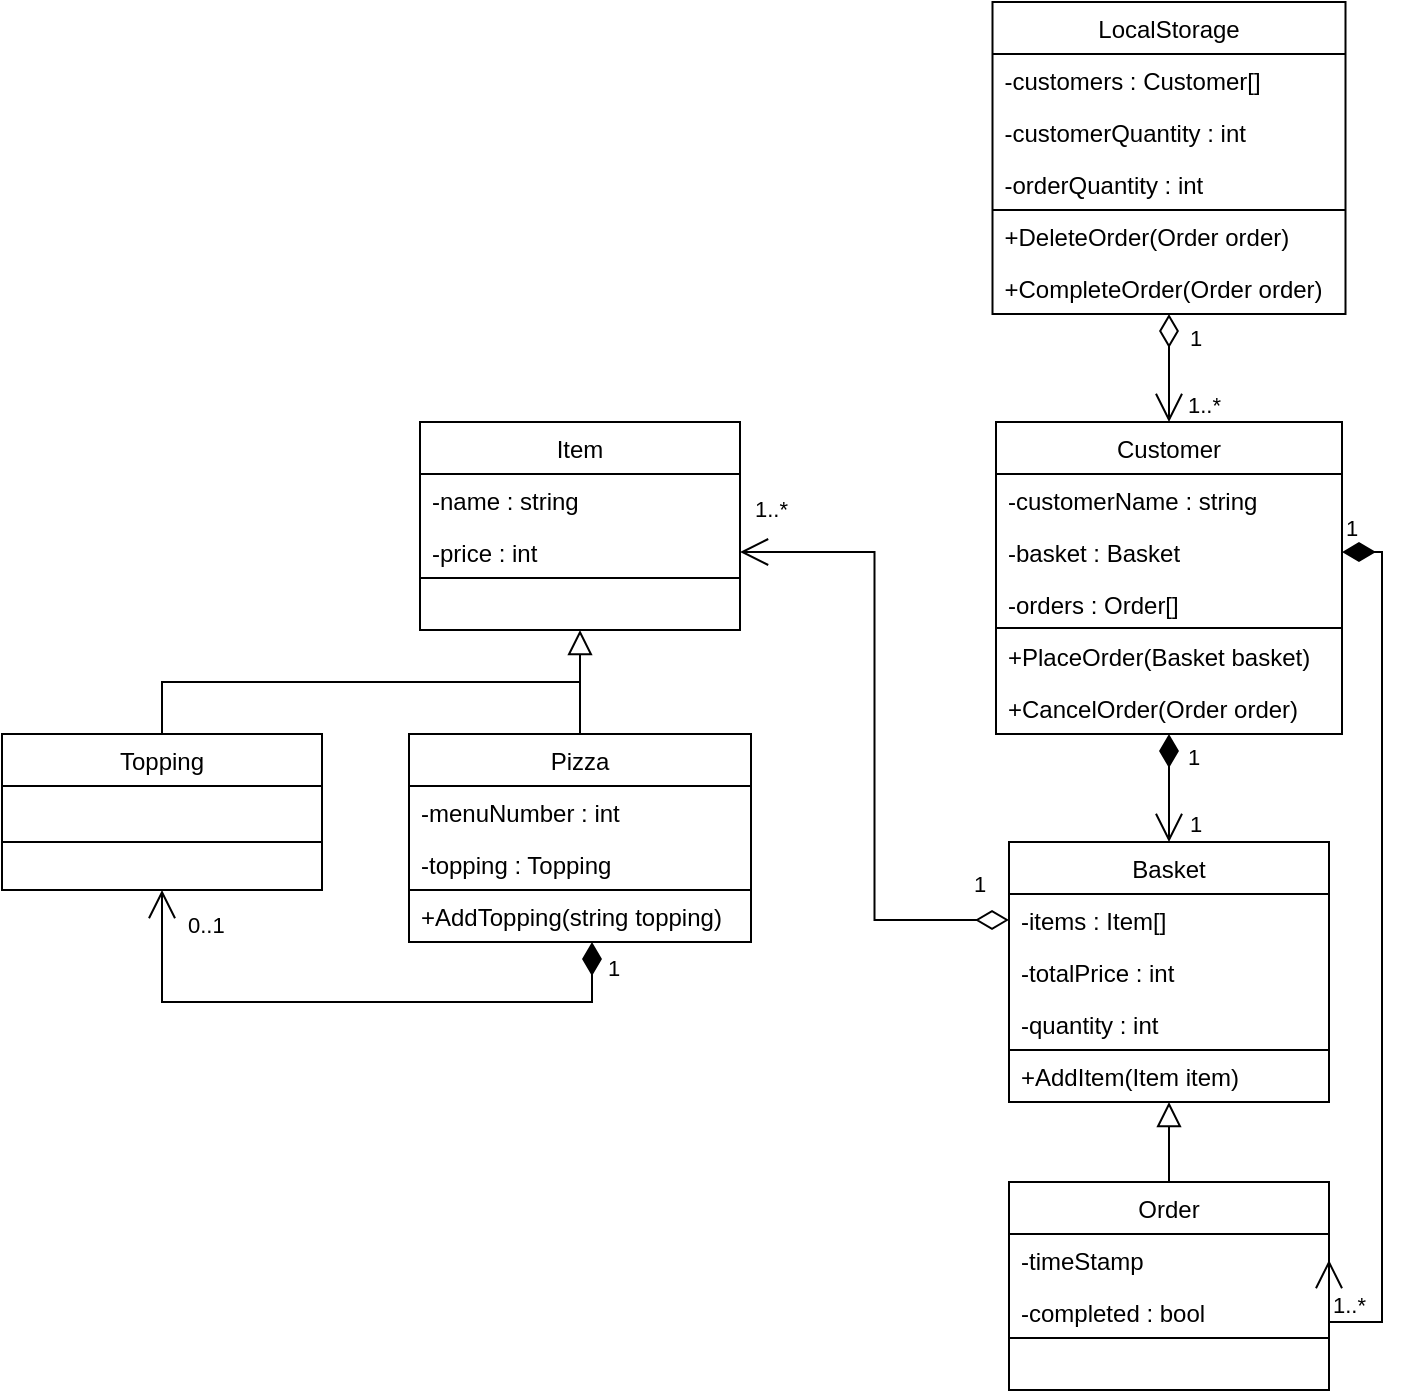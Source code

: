 <mxfile version="23.1.6" type="onedrive">
  <diagram id="C5RBs43oDa-KdzZeNtuy" name="Page-1">
    <mxGraphModel grid="1" page="1" gridSize="10" guides="1" tooltips="1" connect="1" arrows="1" fold="1" pageScale="1" pageWidth="827" pageHeight="1169" math="0" shadow="0">
      <root>
        <mxCell id="WIyWlLk6GJQsqaUBKTNV-0" />
        <mxCell id="WIyWlLk6GJQsqaUBKTNV-1" parent="WIyWlLk6GJQsqaUBKTNV-0" />
        <mxCell id="zkfFHV4jXpPFQw0GAbJ--0" value="Pizza" style="swimlane;fontStyle=0;align=center;verticalAlign=top;childLayout=stackLayout;horizontal=1;startSize=26;horizontalStack=0;resizeParent=1;resizeLast=0;collapsible=1;marginBottom=0;rounded=0;shadow=0;strokeWidth=1;" vertex="1" parent="WIyWlLk6GJQsqaUBKTNV-1">
          <mxGeometry x="272.5" y="396" width="171" height="104" as="geometry">
            <mxRectangle x="230" y="140" width="160" height="26" as="alternateBounds" />
          </mxGeometry>
        </mxCell>
        <mxCell id="zkfFHV4jXpPFQw0GAbJ--2" value="-menuNumber : int" style="text;align=left;verticalAlign=top;spacingLeft=4;spacingRight=4;overflow=hidden;rotatable=0;points=[[0,0.5],[1,0.5]];portConstraint=eastwest;rounded=0;shadow=0;html=0;" vertex="1" parent="zkfFHV4jXpPFQw0GAbJ--0">
          <mxGeometry y="26" width="171" height="26" as="geometry" />
        </mxCell>
        <mxCell id="Y4Mlw6V3T0fHXm6pCBUP-14" value="-topping : Topping" style="text;align=left;verticalAlign=top;spacingLeft=4;spacingRight=4;overflow=hidden;rotatable=0;points=[[0,0.5],[1,0.5]];portConstraint=eastwest;rounded=0;shadow=0;html=0;" vertex="1" parent="zkfFHV4jXpPFQw0GAbJ--0">
          <mxGeometry y="52" width="171" height="26" as="geometry" />
        </mxCell>
        <mxCell id="3E91q7KCQqw1B5RSnsSS-9" value="" style="endArrow=none;html=1;rounded=0;exitX=0;exitY=0.75;exitDx=0;exitDy=0;entryX=1;entryY=0.75;entryDx=0;entryDy=0;" edge="1" parent="zkfFHV4jXpPFQw0GAbJ--0" target="zkfFHV4jXpPFQw0GAbJ--0">
          <mxGeometry width="50" height="50" relative="1" as="geometry">
            <mxPoint y="78" as="sourcePoint" />
            <mxPoint x="221" y="104" as="targetPoint" />
          </mxGeometry>
        </mxCell>
        <mxCell id="3E91q7KCQqw1B5RSnsSS-26" value="+AddTopping(string topping)" style="text;align=left;verticalAlign=top;spacingLeft=4;spacingRight=4;overflow=hidden;rotatable=0;points=[[0,0.5],[1,0.5]];portConstraint=eastwest;rounded=0;shadow=0;html=0;" vertex="1" parent="zkfFHV4jXpPFQw0GAbJ--0">
          <mxGeometry y="78" width="171" height="26" as="geometry" />
        </mxCell>
        <mxCell id="zkfFHV4jXpPFQw0GAbJ--17" value="Basket" style="swimlane;fontStyle=0;align=center;verticalAlign=top;childLayout=stackLayout;horizontal=1;startSize=26;horizontalStack=0;resizeParent=1;resizeLast=0;collapsible=1;marginBottom=0;rounded=0;shadow=0;strokeWidth=1;" vertex="1" parent="WIyWlLk6GJQsqaUBKTNV-1">
          <mxGeometry x="572.5" y="450" width="160" height="130" as="geometry">
            <mxRectangle x="550" y="140" width="160" height="26" as="alternateBounds" />
          </mxGeometry>
        </mxCell>
        <mxCell id="zkfFHV4jXpPFQw0GAbJ--18" value="-items : Item[]" style="text;align=left;verticalAlign=top;spacingLeft=4;spacingRight=4;overflow=hidden;rotatable=0;points=[[0,0.5],[1,0.5]];portConstraint=eastwest;" vertex="1" parent="zkfFHV4jXpPFQw0GAbJ--17">
          <mxGeometry y="26" width="160" height="26" as="geometry" />
        </mxCell>
        <mxCell id="zkfFHV4jXpPFQw0GAbJ--19" value="-totalPrice : int" style="text;align=left;verticalAlign=top;spacingLeft=4;spacingRight=4;overflow=hidden;rotatable=0;points=[[0,0.5],[1,0.5]];portConstraint=eastwest;rounded=0;shadow=0;html=0;" vertex="1" parent="zkfFHV4jXpPFQw0GAbJ--17">
          <mxGeometry y="52" width="160" height="26" as="geometry" />
        </mxCell>
        <mxCell id="zkfFHV4jXpPFQw0GAbJ--20" value="-quantity : int" style="text;align=left;verticalAlign=top;spacingLeft=4;spacingRight=4;overflow=hidden;rotatable=0;points=[[0,0.5],[1,0.5]];portConstraint=eastwest;rounded=0;shadow=0;html=0;" vertex="1" parent="zkfFHV4jXpPFQw0GAbJ--17">
          <mxGeometry y="78" width="160" height="26" as="geometry" />
        </mxCell>
        <mxCell id="3E91q7KCQqw1B5RSnsSS-19" value="" style="endArrow=none;html=1;rounded=0;exitX=0;exitY=0.75;exitDx=0;exitDy=0;entryX=1;entryY=0.75;entryDx=0;entryDy=0;" edge="1" parent="zkfFHV4jXpPFQw0GAbJ--17">
          <mxGeometry width="50" height="50" relative="1" as="geometry">
            <mxPoint y="104" as="sourcePoint" />
            <mxPoint x="160" y="104" as="targetPoint" />
          </mxGeometry>
        </mxCell>
        <mxCell id="3E91q7KCQqw1B5RSnsSS-28" value="+AddItem(Item item)" style="text;align=left;verticalAlign=top;spacingLeft=4;spacingRight=4;overflow=hidden;rotatable=0;points=[[0,0.5],[1,0.5]];portConstraint=eastwest;rounded=0;shadow=0;html=0;" vertex="1" parent="zkfFHV4jXpPFQw0GAbJ--17">
          <mxGeometry y="104" width="160" height="26" as="geometry" />
        </mxCell>
        <mxCell id="Y4Mlw6V3T0fHXm6pCBUP-2" value="Item" style="swimlane;fontStyle=0;align=center;verticalAlign=top;childLayout=stackLayout;horizontal=1;startSize=26;horizontalStack=0;resizeParent=1;resizeLast=0;collapsible=1;marginBottom=0;rounded=0;shadow=0;strokeWidth=1;" vertex="1" parent="WIyWlLk6GJQsqaUBKTNV-1">
          <mxGeometry x="278" y="240" width="160" height="104" as="geometry">
            <mxRectangle x="230" y="140" width="160" height="26" as="alternateBounds" />
          </mxGeometry>
        </mxCell>
        <mxCell id="Y4Mlw6V3T0fHXm6pCBUP-6" value="-name : string" style="text;align=left;verticalAlign=top;spacingLeft=4;spacingRight=4;overflow=hidden;rotatable=0;points=[[0,0.5],[1,0.5]];portConstraint=eastwest;rounded=0;shadow=0;html=0;" vertex="1" parent="Y4Mlw6V3T0fHXm6pCBUP-2">
          <mxGeometry y="26" width="160" height="26" as="geometry" />
        </mxCell>
        <mxCell id="Y4Mlw6V3T0fHXm6pCBUP-46" value="-price : int" style="text;align=left;verticalAlign=top;spacingLeft=4;spacingRight=4;overflow=hidden;rotatable=0;points=[[0,0.5],[1,0.5]];portConstraint=eastwest;rounded=0;shadow=0;html=0;" vertex="1" parent="Y4Mlw6V3T0fHXm6pCBUP-2">
          <mxGeometry y="52" width="160" height="26" as="geometry" />
        </mxCell>
        <mxCell id="Y4Mlw6V3T0fHXm6pCBUP-7" value="" style="endArrow=block;endSize=10;endFill=0;shadow=0;strokeWidth=1;rounded=0;edgeStyle=elbowEdgeStyle;elbow=vertical;exitX=0.5;exitY=0;exitDx=0;exitDy=0;entryX=0.5;entryY=1;entryDx=0;entryDy=0;" edge="1" parent="WIyWlLk6GJQsqaUBKTNV-1" source="zkfFHV4jXpPFQw0GAbJ--0" target="Y4Mlw6V3T0fHXm6pCBUP-2">
          <mxGeometry width="160" relative="1" as="geometry">
            <mxPoint x="523" y="370" as="sourcePoint" />
            <mxPoint x="358" y="310" as="targetPoint" />
          </mxGeometry>
        </mxCell>
        <mxCell id="Y4Mlw6V3T0fHXm6pCBUP-9" value="Topping" style="swimlane;fontStyle=0;align=center;verticalAlign=top;childLayout=stackLayout;horizontal=1;startSize=26;horizontalStack=0;resizeParent=1;resizeLast=0;collapsible=1;marginBottom=0;rounded=0;shadow=0;strokeWidth=1;" vertex="1" parent="WIyWlLk6GJQsqaUBKTNV-1">
          <mxGeometry x="69" y="396" width="160" height="78" as="geometry">
            <mxRectangle x="230" y="140" width="160" height="26" as="alternateBounds" />
          </mxGeometry>
        </mxCell>
        <mxCell id="3E91q7KCQqw1B5RSnsSS-10" value="" style="endArrow=none;html=1;rounded=0;exitX=0;exitY=0.75;exitDx=0;exitDy=0;entryX=1;entryY=0.75;entryDx=0;entryDy=0;" edge="1" parent="Y4Mlw6V3T0fHXm6pCBUP-9">
          <mxGeometry width="50" height="50" relative="1" as="geometry">
            <mxPoint y="54" as="sourcePoint" />
            <mxPoint x="160" y="54" as="targetPoint" />
          </mxGeometry>
        </mxCell>
        <mxCell id="Y4Mlw6V3T0fHXm6pCBUP-20" value="LocalStorage" style="swimlane;fontStyle=0;align=center;verticalAlign=top;childLayout=stackLayout;horizontal=1;startSize=26;horizontalStack=0;resizeParent=1;resizeLast=0;collapsible=1;marginBottom=0;rounded=0;shadow=0;strokeWidth=1;" vertex="1" parent="WIyWlLk6GJQsqaUBKTNV-1">
          <mxGeometry x="564.25" y="30" width="176.5" height="156" as="geometry">
            <mxRectangle x="550" y="140" width="160" height="26" as="alternateBounds" />
          </mxGeometry>
        </mxCell>
        <mxCell id="Y4Mlw6V3T0fHXm6pCBUP-21" value="-customers : Customer[]" style="text;align=left;verticalAlign=top;spacingLeft=4;spacingRight=4;overflow=hidden;rotatable=0;points=[[0,0.5],[1,0.5]];portConstraint=eastwest;" vertex="1" parent="Y4Mlw6V3T0fHXm6pCBUP-20">
          <mxGeometry y="26" width="176.5" height="26" as="geometry" />
        </mxCell>
        <mxCell id="Y4Mlw6V3T0fHXm6pCBUP-23" value="-customerQuantity : int" style="text;align=left;verticalAlign=top;spacingLeft=4;spacingRight=4;overflow=hidden;rotatable=0;points=[[0,0.5],[1,0.5]];portConstraint=eastwest;rounded=0;shadow=0;html=0;" vertex="1" parent="Y4Mlw6V3T0fHXm6pCBUP-20">
          <mxGeometry y="52" width="176.5" height="26" as="geometry" />
        </mxCell>
        <mxCell id="3E91q7KCQqw1B5RSnsSS-42" value="-orderQuantity : int" style="text;align=left;verticalAlign=top;spacingLeft=4;spacingRight=4;overflow=hidden;rotatable=0;points=[[0,0.5],[1,0.5]];portConstraint=eastwest;rounded=0;shadow=0;html=0;" vertex="1" parent="Y4Mlw6V3T0fHXm6pCBUP-20">
          <mxGeometry y="78" width="176.5" height="26" as="geometry" />
        </mxCell>
        <mxCell id="3E91q7KCQqw1B5RSnsSS-24" value="" style="endArrow=none;html=1;rounded=0;entryX=1;entryY=0.75;entryDx=0;entryDy=0;exitX=0;exitY=0.75;exitDx=0;exitDy=0;" edge="1" parent="Y4Mlw6V3T0fHXm6pCBUP-20">
          <mxGeometry width="50" height="50" relative="1" as="geometry">
            <mxPoint y="104" as="sourcePoint" />
            <mxPoint x="176.5" y="104" as="targetPoint" />
          </mxGeometry>
        </mxCell>
        <mxCell id="3E91q7KCQqw1B5RSnsSS-43" value="+DeleteOrder(Order order)" style="text;align=left;verticalAlign=top;spacingLeft=4;spacingRight=4;overflow=hidden;rotatable=0;points=[[0,0.5],[1,0.5]];portConstraint=eastwest;rounded=0;shadow=0;html=0;" vertex="1" parent="Y4Mlw6V3T0fHXm6pCBUP-20">
          <mxGeometry y="104" width="176.5" height="26" as="geometry" />
        </mxCell>
        <mxCell id="3E91q7KCQqw1B5RSnsSS-44" value="+CompleteOrder(Order order)" style="text;align=left;verticalAlign=top;spacingLeft=4;spacingRight=4;overflow=hidden;rotatable=0;points=[[0,0.5],[1,0.5]];portConstraint=eastwest;rounded=0;shadow=0;html=0;" vertex="1" parent="Y4Mlw6V3T0fHXm6pCBUP-20">
          <mxGeometry y="130" width="176.5" height="26" as="geometry" />
        </mxCell>
        <mxCell id="Y4Mlw6V3T0fHXm6pCBUP-36" value="Customer" style="swimlane;fontStyle=0;align=center;verticalAlign=top;childLayout=stackLayout;horizontal=1;startSize=26;horizontalStack=0;resizeParent=1;resizeLast=0;collapsible=1;marginBottom=0;rounded=0;shadow=0;strokeWidth=1;" vertex="1" parent="WIyWlLk6GJQsqaUBKTNV-1">
          <mxGeometry x="566" y="240" width="173" height="156" as="geometry">
            <mxRectangle x="230" y="140" width="160" height="26" as="alternateBounds" />
          </mxGeometry>
        </mxCell>
        <mxCell id="Y4Mlw6V3T0fHXm6pCBUP-37" value="-customerName : string" style="text;align=left;verticalAlign=top;spacingLeft=4;spacingRight=4;overflow=hidden;rotatable=0;points=[[0,0.5],[1,0.5]];portConstraint=eastwest;" vertex="1" parent="Y4Mlw6V3T0fHXm6pCBUP-36">
          <mxGeometry y="26" width="173" height="26" as="geometry" />
        </mxCell>
        <mxCell id="Y4Mlw6V3T0fHXm6pCBUP-84" value="-basket : Basket" style="text;align=left;verticalAlign=top;spacingLeft=4;spacingRight=4;overflow=hidden;rotatable=0;points=[[0,0.5],[1,0.5]];portConstraint=eastwest;" vertex="1" parent="Y4Mlw6V3T0fHXm6pCBUP-36">
          <mxGeometry y="52" width="173" height="26" as="geometry" />
        </mxCell>
        <mxCell id="3E91q7KCQqw1B5RSnsSS-31" value="-orders : Order[]" style="text;align=left;verticalAlign=top;spacingLeft=4;spacingRight=4;overflow=hidden;rotatable=0;points=[[0,0.5],[1,0.5]];portConstraint=eastwest;" vertex="1" parent="Y4Mlw6V3T0fHXm6pCBUP-36">
          <mxGeometry y="78" width="173" height="26" as="geometry" />
        </mxCell>
        <mxCell id="3E91q7KCQqw1B5RSnsSS-20" value="" style="endArrow=none;html=1;rounded=0;exitX=0;exitY=0.75;exitDx=0;exitDy=0;entryX=1;entryY=0.75;entryDx=0;entryDy=0;" edge="1" parent="Y4Mlw6V3T0fHXm6pCBUP-36">
          <mxGeometry width="50" height="50" relative="1" as="geometry">
            <mxPoint y="103" as="sourcePoint" />
            <mxPoint x="173" y="103" as="targetPoint" />
          </mxGeometry>
        </mxCell>
        <mxCell id="3E91q7KCQqw1B5RSnsSS-29" value="+PlaceOrder(Basket basket)" style="text;align=left;verticalAlign=top;spacingLeft=4;spacingRight=4;overflow=hidden;rotatable=0;points=[[0,0.5],[1,0.5]];portConstraint=eastwest;" vertex="1" parent="Y4Mlw6V3T0fHXm6pCBUP-36">
          <mxGeometry y="104" width="173" height="26" as="geometry" />
        </mxCell>
        <mxCell id="3E91q7KCQqw1B5RSnsSS-51" value="+CancelOrder(Order order)" style="text;align=left;verticalAlign=top;spacingLeft=4;spacingRight=4;overflow=hidden;rotatable=0;points=[[0,0.5],[1,0.5]];portConstraint=eastwest;" vertex="1" parent="Y4Mlw6V3T0fHXm6pCBUP-36">
          <mxGeometry y="130" width="173" height="26" as="geometry" />
        </mxCell>
        <mxCell id="Y4Mlw6V3T0fHXm6pCBUP-39" value="Order" style="swimlane;fontStyle=0;align=center;verticalAlign=top;childLayout=stackLayout;horizontal=1;startSize=26;horizontalStack=0;resizeParent=1;resizeLast=0;collapsible=1;marginBottom=0;rounded=0;shadow=0;strokeWidth=1;" vertex="1" parent="WIyWlLk6GJQsqaUBKTNV-1">
          <mxGeometry x="572.5" y="620" width="160" height="104" as="geometry">
            <mxRectangle x="230" y="140" width="160" height="26" as="alternateBounds" />
          </mxGeometry>
        </mxCell>
        <mxCell id="Y4Mlw6V3T0fHXm6pCBUP-40" value="-timeStamp" style="text;align=left;verticalAlign=top;spacingLeft=4;spacingRight=4;overflow=hidden;rotatable=0;points=[[0,0.5],[1,0.5]];portConstraint=eastwest;" vertex="1" parent="Y4Mlw6V3T0fHXm6pCBUP-39">
          <mxGeometry y="26" width="160" height="26" as="geometry" />
        </mxCell>
        <mxCell id="3E91q7KCQqw1B5RSnsSS-59" value="-completed : bool" style="text;align=left;verticalAlign=top;spacingLeft=4;spacingRight=4;overflow=hidden;rotatable=0;points=[[0,0.5],[1,0.5]];portConstraint=eastwest;" vertex="1" parent="Y4Mlw6V3T0fHXm6pCBUP-39">
          <mxGeometry y="52" width="160" height="26" as="geometry" />
        </mxCell>
        <mxCell id="Y4Mlw6V3T0fHXm6pCBUP-76" value="" style="resizable=0;align=right;verticalAlign=bottom;labelBackgroundColor=none;fontSize=12;" connectable="0" vertex="1" parent="WIyWlLk6GJQsqaUBKTNV-1">
          <mxGeometry x="558" y="536" as="geometry" />
        </mxCell>
        <mxCell id="Y4Mlw6V3T0fHXm6pCBUP-77" value="" style="endArrow=block;endSize=10;endFill=0;shadow=0;strokeWidth=1;rounded=0;edgeStyle=elbowEdgeStyle;elbow=vertical;exitX=0.5;exitY=0;exitDx=0;exitDy=0;entryX=0.5;entryY=1;entryDx=0;entryDy=0;" edge="1" parent="WIyWlLk6GJQsqaUBKTNV-1" source="Y4Mlw6V3T0fHXm6pCBUP-39" target="zkfFHV4jXpPFQw0GAbJ--17">
          <mxGeometry width="160" relative="1" as="geometry">
            <mxPoint x="528" y="673" as="sourcePoint" />
            <mxPoint x="678" y="644" as="targetPoint" />
          </mxGeometry>
        </mxCell>
        <mxCell id="1DgYhpsRyeeTAO4r7rxe-2" value="" style="endArrow=none;html=1;rounded=0;exitX=0;exitY=0.75;exitDx=0;exitDy=0;entryX=1;entryY=0.75;entryDx=0;entryDy=0;" edge="1" parent="WIyWlLk6GJQsqaUBKTNV-1" source="Y4Mlw6V3T0fHXm6pCBUP-2" target="Y4Mlw6V3T0fHXm6pCBUP-2">
          <mxGeometry width="50" height="50" relative="1" as="geometry">
            <mxPoint x="398" y="360" as="sourcePoint" />
            <mxPoint x="448" y="310" as="targetPoint" />
          </mxGeometry>
        </mxCell>
        <mxCell id="1DgYhpsRyeeTAO4r7rxe-4" value="" style="endArrow=none;html=1;rounded=0;exitX=0.5;exitY=0;exitDx=0;exitDy=0;" edge="1" parent="WIyWlLk6GJQsqaUBKTNV-1" source="Y4Mlw6V3T0fHXm6pCBUP-9">
          <mxGeometry width="50" height="50" relative="1" as="geometry">
            <mxPoint x="168" y="371" as="sourcePoint" />
            <mxPoint x="358" y="370" as="targetPoint" />
            <Array as="points">
              <mxPoint x="149" y="370" />
            </Array>
          </mxGeometry>
        </mxCell>
        <mxCell id="3E91q7KCQqw1B5RSnsSS-7" value="1" style="endArrow=open;html=1;endSize=12;startArrow=diamondThin;startSize=14;startFill=1;edgeStyle=orthogonalEdgeStyle;align=left;verticalAlign=bottom;rounded=0;entryX=0.5;entryY=0;entryDx=0;entryDy=0;exitX=0.5;exitY=1;exitDx=0;exitDy=0;" edge="1" parent="WIyWlLk6GJQsqaUBKTNV-1" source="Y4Mlw6V3T0fHXm6pCBUP-36" target="zkfFHV4jXpPFQw0GAbJ--17">
          <mxGeometry x="1" y="8" relative="1" as="geometry">
            <mxPoint x="658" y="340" as="sourcePoint" />
            <mxPoint x="498" y="340" as="targetPoint" />
            <mxPoint as="offset" />
          </mxGeometry>
        </mxCell>
        <mxCell id="3E91q7KCQqw1B5RSnsSS-8" value="1" style="endArrow=open;html=1;endSize=12;startArrow=diamondThin;startSize=14;startFill=0;edgeStyle=orthogonalEdgeStyle;align=left;verticalAlign=bottom;rounded=0;exitX=0;exitY=0.5;exitDx=0;exitDy=0;entryX=1;entryY=0.5;entryDx=0;entryDy=0;" edge="1" parent="WIyWlLk6GJQsqaUBKTNV-1" source="zkfFHV4jXpPFQw0GAbJ--18" target="Y4Mlw6V3T0fHXm6pCBUP-46">
          <mxGeometry x="-0.878" y="-9" relative="1" as="geometry">
            <mxPoint x="478" y="80.5" as="sourcePoint" />
            <mxPoint x="606" y="80" as="targetPoint" />
            <mxPoint as="offset" />
          </mxGeometry>
        </mxCell>
        <mxCell id="3E91q7KCQqw1B5RSnsSS-27" value="1" style="endArrow=open;html=1;endSize=12;startArrow=diamondThin;startSize=14;startFill=1;edgeStyle=orthogonalEdgeStyle;align=left;verticalAlign=bottom;rounded=0;entryX=0.5;entryY=1;entryDx=0;entryDy=0;" edge="1" parent="WIyWlLk6GJQsqaUBKTNV-1" source="3E91q7KCQqw1B5RSnsSS-26" target="Y4Mlw6V3T0fHXm6pCBUP-9">
          <mxGeometry x="-0.858" y="6" relative="1" as="geometry">
            <mxPoint x="419" y="580" as="sourcePoint" />
            <mxPoint x="239" y="600" as="targetPoint" />
            <Array as="points">
              <mxPoint x="364" y="530" />
              <mxPoint x="149" y="530" />
            </Array>
            <mxPoint as="offset" />
          </mxGeometry>
        </mxCell>
        <mxCell id="3E91q7KCQqw1B5RSnsSS-33" value="1" style="endArrow=open;html=1;endSize=12;startArrow=diamondThin;startSize=14;startFill=1;edgeStyle=orthogonalEdgeStyle;align=left;verticalAlign=bottom;rounded=0;entryX=1;entryY=0.5;entryDx=0;entryDy=0;exitX=1;exitY=0.5;exitDx=0;exitDy=0;" edge="1" parent="WIyWlLk6GJQsqaUBKTNV-1" source="Y4Mlw6V3T0fHXm6pCBUP-84" target="Y4Mlw6V3T0fHXm6pCBUP-40">
          <mxGeometry x="-1" y="3" relative="1" as="geometry">
            <mxPoint x="779" y="674" as="sourcePoint" />
            <mxPoint x="939" y="674" as="targetPoint" />
            <Array as="points">
              <mxPoint x="759" y="305" />
              <mxPoint x="759" y="690" />
              <mxPoint x="733" y="690" />
            </Array>
          </mxGeometry>
        </mxCell>
        <mxCell id="3E91q7KCQqw1B5RSnsSS-46" value="1..*" style="resizable=0;align=left;verticalAlign=bottom;labelBackgroundColor=none;fontSize=11;direction=west;" connectable="0" vertex="1" parent="WIyWlLk6GJQsqaUBKTNV-1">
          <mxGeometry x="443.5" y="292" as="geometry" />
        </mxCell>
        <mxCell id="3E91q7KCQqw1B5RSnsSS-47" value="0..1" style="resizable=0;align=left;verticalAlign=bottom;labelBackgroundColor=none;fontSize=11;direction=west;" connectable="0" vertex="1" parent="WIyWlLk6GJQsqaUBKTNV-1">
          <mxGeometry x="160" y="500" as="geometry" />
        </mxCell>
        <mxCell id="3E91q7KCQqw1B5RSnsSS-48" value="1" style="resizable=0;align=left;verticalAlign=bottom;labelBackgroundColor=none;fontSize=11;direction=west;" connectable="0" vertex="1" parent="WIyWlLk6GJQsqaUBKTNV-1">
          <mxGeometry x="660" y="420" as="geometry">
            <mxPoint y="-4" as="offset" />
          </mxGeometry>
        </mxCell>
        <mxCell id="3E91q7KCQqw1B5RSnsSS-49" value="1..*" style="resizable=0;align=left;verticalAlign=bottom;labelBackgroundColor=none;fontSize=11;direction=west;" connectable="0" vertex="1" parent="WIyWlLk6GJQsqaUBKTNV-1">
          <mxGeometry x="660" y="240" as="geometry" />
        </mxCell>
        <mxCell id="3E91q7KCQqw1B5RSnsSS-52" value="1..*" style="resizable=0;align=left;verticalAlign=bottom;labelBackgroundColor=none;fontSize=11;direction=west;" connectable="0" vertex="1" parent="WIyWlLk6GJQsqaUBKTNV-1">
          <mxGeometry x="732.5" y="690" as="geometry" />
        </mxCell>
        <mxCell id="3E91q7KCQqw1B5RSnsSS-23" value="" style="endArrow=none;html=1;rounded=0;exitX=0;exitY=0.75;exitDx=0;exitDy=0;entryX=1;entryY=0.75;entryDx=0;entryDy=0;" edge="1" parent="WIyWlLk6GJQsqaUBKTNV-1" source="Y4Mlw6V3T0fHXm6pCBUP-39" target="Y4Mlw6V3T0fHXm6pCBUP-39">
          <mxGeometry width="50" height="50" relative="1" as="geometry">
            <mxPoint x="667" y="778" as="sourcePoint" />
            <mxPoint x="827" y="778" as="targetPoint" />
          </mxGeometry>
        </mxCell>
        <mxCell id="3E91q7KCQqw1B5RSnsSS-61" value="1" style="endArrow=open;html=1;endSize=12;startArrow=diamondThin;startSize=14;startFill=0;edgeStyle=orthogonalEdgeStyle;align=left;verticalAlign=bottom;rounded=0;exitX=0.5;exitY=1;exitDx=0;exitDy=0;entryX=0.5;entryY=0;entryDx=0;entryDy=0;" edge="1" parent="WIyWlLk6GJQsqaUBKTNV-1" source="Y4Mlw6V3T0fHXm6pCBUP-20" target="Y4Mlw6V3T0fHXm6pCBUP-36">
          <mxGeometry x="-0.25" y="8" relative="1" as="geometry">
            <mxPoint x="700" y="210" as="sourcePoint" />
            <mxPoint x="920" y="230" as="targetPoint" />
            <mxPoint as="offset" />
          </mxGeometry>
        </mxCell>
      </root>
    </mxGraphModel>
  </diagram>
</mxfile>
